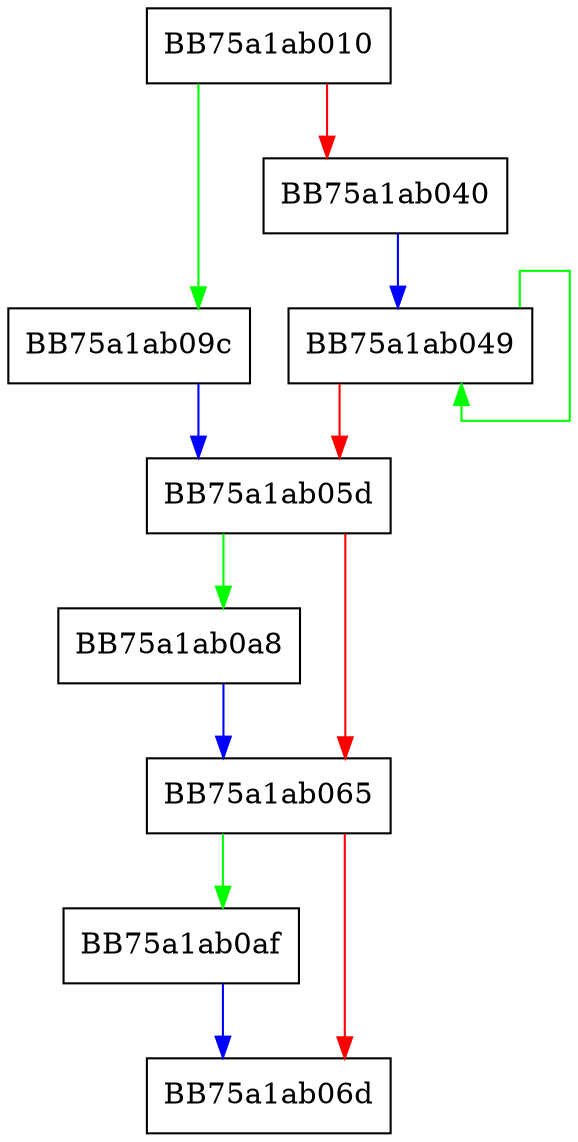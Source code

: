 digraph RpfAPI_MpGetAttribute {
  node [shape="box"];
  graph [splines=ortho];
  BB75a1ab010 -> BB75a1ab09c [color="green"];
  BB75a1ab010 -> BB75a1ab040 [color="red"];
  BB75a1ab040 -> BB75a1ab049 [color="blue"];
  BB75a1ab049 -> BB75a1ab049 [color="green"];
  BB75a1ab049 -> BB75a1ab05d [color="red"];
  BB75a1ab05d -> BB75a1ab0a8 [color="green"];
  BB75a1ab05d -> BB75a1ab065 [color="red"];
  BB75a1ab065 -> BB75a1ab0af [color="green"];
  BB75a1ab065 -> BB75a1ab06d [color="red"];
  BB75a1ab09c -> BB75a1ab05d [color="blue"];
  BB75a1ab0a8 -> BB75a1ab065 [color="blue"];
  BB75a1ab0af -> BB75a1ab06d [color="blue"];
}